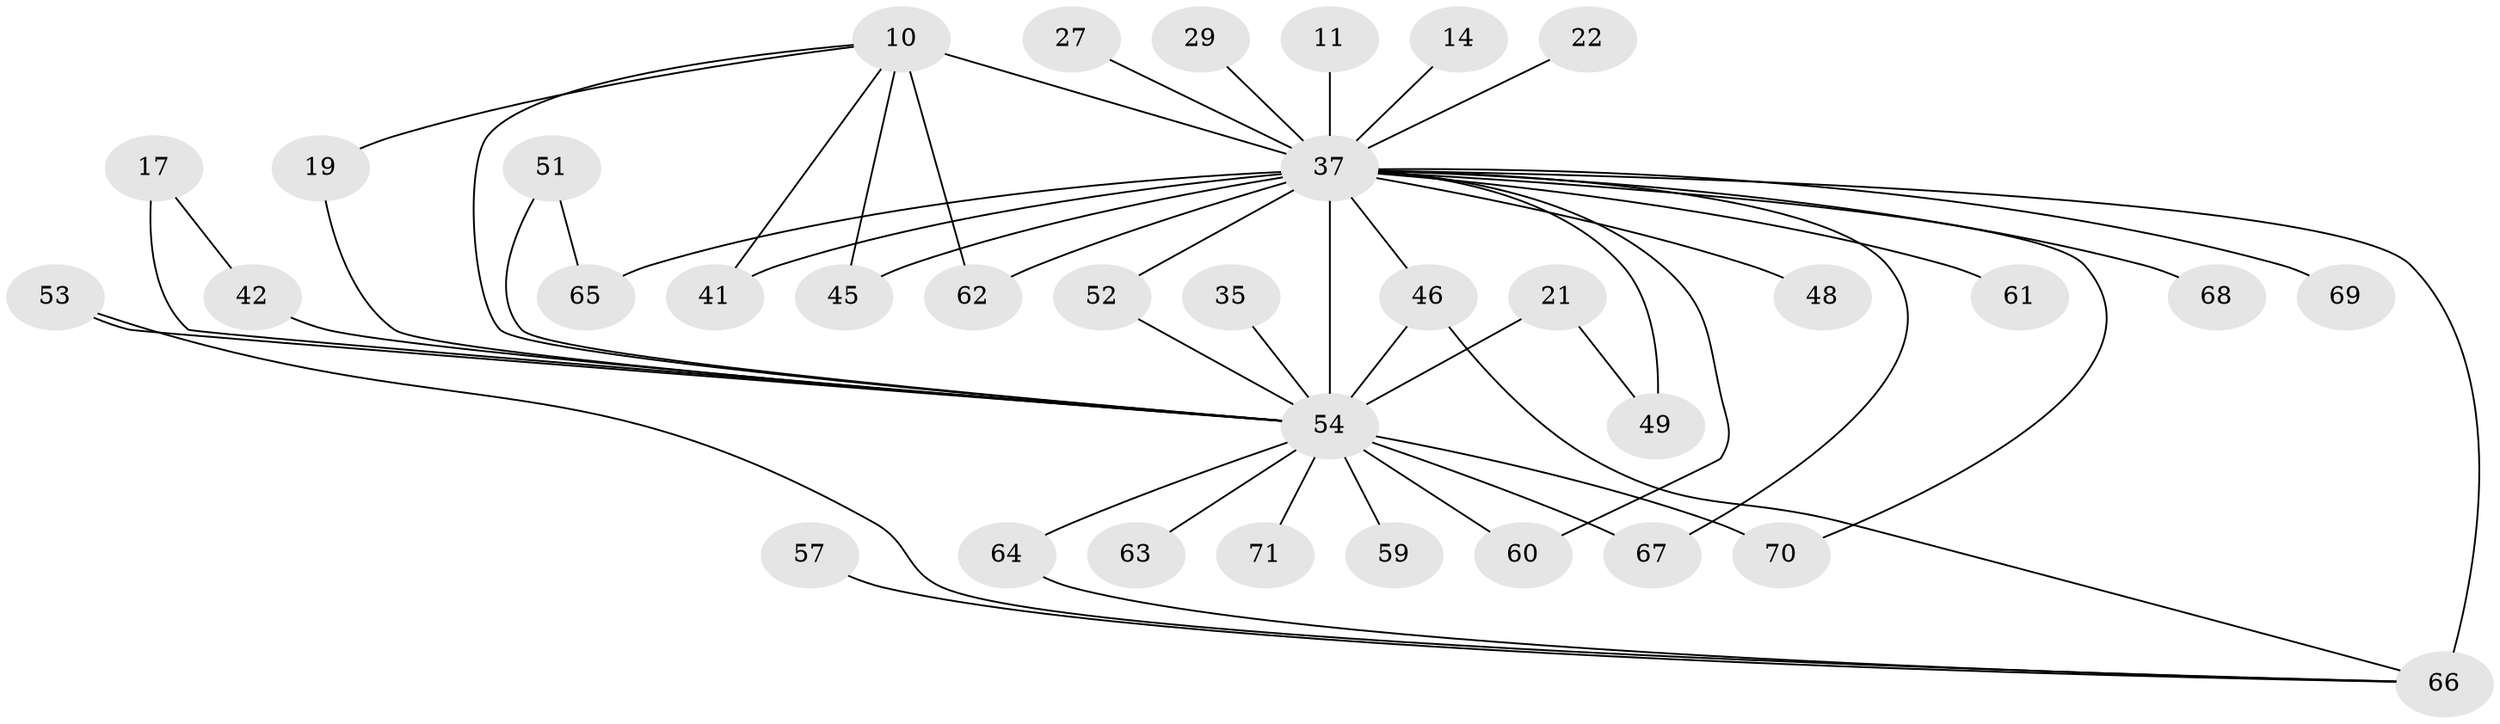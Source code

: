 // original degree distribution, {23: 0.014084507042253521, 20: 0.014084507042253521, 18: 0.014084507042253521, 19: 0.014084507042253521, 12: 0.028169014084507043, 16: 0.028169014084507043, 24: 0.014084507042253521, 15: 0.014084507042253521, 2: 0.5774647887323944, 4: 0.08450704225352113, 8: 0.014084507042253521, 3: 0.15492957746478872, 7: 0.014084507042253521, 5: 0.014084507042253521}
// Generated by graph-tools (version 1.1) at 2025/46/03/09/25 04:46:23]
// undirected, 35 vertices, 50 edges
graph export_dot {
graph [start="1"]
  node [color=gray90,style=filled];
  10 [super="+5"];
  11;
  14;
  17;
  19;
  21;
  22;
  27;
  29;
  35;
  37 [super="+16+24+3+36"];
  41;
  42;
  45;
  46 [super="+40"];
  48;
  49;
  51;
  52 [super="+18+23"];
  53;
  54 [super="+38+6+34+44+9"];
  57;
  59;
  60;
  61 [super="+50"];
  62 [super="+20+26+39"];
  63;
  64;
  65 [super="+47"];
  66 [super="+56"];
  67;
  68 [super="+58"];
  69;
  70;
  71;
  10 -- 19;
  10 -- 45;
  10 -- 41;
  10 -- 62;
  10 -- 54 [weight=8];
  10 -- 37 [weight=10];
  11 -- 37 [weight=2];
  14 -- 37 [weight=2];
  17 -- 42;
  17 -- 54 [weight=2];
  19 -- 54;
  21 -- 49;
  21 -- 54 [weight=2];
  22 -- 37 [weight=2];
  27 -- 37 [weight=2];
  29 -- 37 [weight=2];
  35 -- 54 [weight=2];
  37 -- 65 [weight=4];
  37 -- 54 [weight=21];
  37 -- 66 [weight=9];
  37 -- 68 [weight=3];
  37 -- 41;
  37 -- 45;
  37 -- 48 [weight=2];
  37 -- 52 [weight=2];
  37 -- 61 [weight=2];
  37 -- 67;
  37 -- 69;
  37 -- 70;
  37 -- 46;
  37 -- 49;
  37 -- 60;
  37 -- 62 [weight=5];
  42 -- 54;
  46 -- 66 [weight=2];
  46 -- 54 [weight=2];
  51 -- 65;
  51 -- 54;
  52 -- 54 [weight=2];
  53 -- 54;
  53 -- 66;
  54 -- 64;
  54 -- 70;
  54 -- 71 [weight=2];
  54 -- 59 [weight=2];
  54 -- 63 [weight=2];
  54 -- 67;
  54 -- 60;
  57 -- 66 [weight=2];
  64 -- 66;
}
